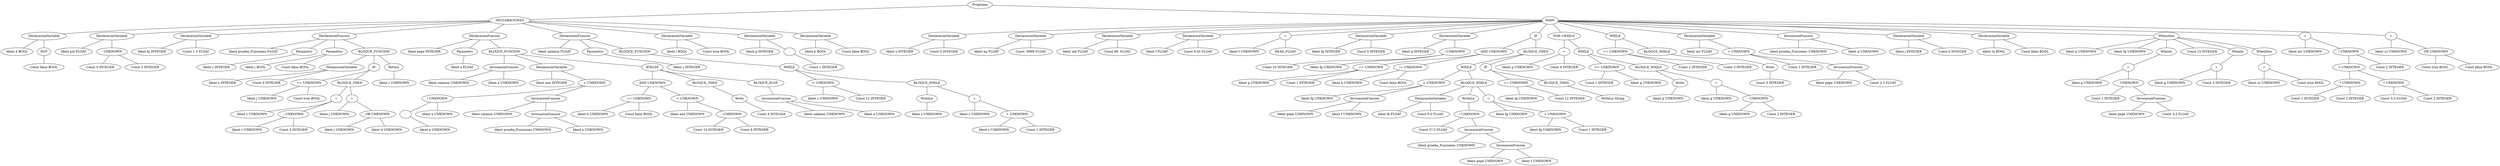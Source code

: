 graph G {1 [label="Programa"]
2 [label="DECLARACIONES"]
1 -- 2
3 [label="DeclaracionVariable"]
2 -- 3
4 [label="Ident d BOOL"]
3 -- 4
5 [label="NOT"]
3 -- 5
6 [label="Const false BOOL"]
5 -- 6
7 [label="DeclaracionVariable"]
2 -- 7
8 [label="Ident pol FLOAT"]
7 -- 8
9 [label="- UNKNOWN"]
7 -- 9
10 [label="Const 5 INTEGER"]
9 -- 10
11 [label="Const 2 INTEGER"]
9 -- 11
12 [label="DeclaracionVariable"]
2 -- 12
13 [label="Ident hj INTEGER"]
12 -- 13
14 [label="Const 1.3 FLOAT"]
12 -- 14
15 [label="DeclaracionFuncion"]
2 -- 15
16 [label="Ident prueba_Funciones FLOAT"]
15 -- 16
17 [label="Parametro"]
15 -- 17
18 [label="Ident c INTEGER"]
17 -- 18
19 [label="Parametro"]
15 -- 19
20 [label="Ident j BOOL"]
19 -- 20
21 [label="Const false BOOL"]
19 -- 21
22 [label="BLOQUE_FUNCION"]
15 -- 22
23 [label="DeclaracionVariable"]
22 -- 23
24 [label="Ident x INTEGER"]
23 -- 24
25 [label="Const 0 INTEGER"]
23 -- 25
26 [label="IF"]
22 -- 26
27 [label="== UNKNOWN"]
26 -- 27
28 [label="Ident j UNKNOWN"]
27 -- 28
29 [label="Const true BOOL"]
27 -- 29
30 [label="BLOQUE_THEN"]
26 -- 30
31 [label="="]
30 -- 31
32 [label="Ident c UNKNOWN"]
31 -- 32
33 [label="- UNKNOWN"]
31 -- 33
34 [label="Ident c UNKNOWN"]
33 -- 34
35 [label="Const 5 INTEGER"]
33 -- 35
36 [label="="]
30 -- 36
37 [label="Ident j UNKNOWN"]
36 -- 37
38 [label="OR UNKNOWN"]
36 -- 38
39 [label="Ident j UNKNOWN"]
38 -- 39
40 [label="Ident d UNKNOWN"]
38 -- 40
41 [label="Return"]
22 -- 41
42 [label="Ident c UNKNOWN"]
41 -- 42
43 [label="DeclaracionFuncion"]
2 -- 43
44 [label="Ident pepe INTEGER"]
43 -- 44
45 [label="Parametro"]
43 -- 45
46 [label="Ident a FLOAT"]
45 -- 46
47 [label="BLOQUE_FUNCION"]
43 -- 47
48 [label="InvocacionFuncion"]
47 -- 48
49 [label="Ident salamin UNKNOWN"]
48 -- 49
50 [label="Ident a UNKNOWN"]
48 -- 50
51 [label="DeclaracionVariable"]
47 -- 51
52 [label="Ident aux INTEGER"]
51 -- 52
53 [label="+ UNKNOWN"]
51 -- 53
54 [label="/ UNKNOWN"]
53 -- 54
55 [label="-"]
54 -- 55
56 [label="Ident p UNKNOWN"]
55 -- 56
57 [label="Ident a UNKNOWN"]
54 -- 57
58 [label="InvocacionFuncion"]
53 -- 58
59 [label="Ident salamin UNKNOWN"]
58 -- 59
60 [label="InvocacionFuncion"]
58 -- 60
61 [label="Ident prueba_Funciones UNKNOWN"]
60 -- 61
62 [label="Ident a UNKNOWN"]
60 -- 62
63 [label="IF/ELSE"]
47 -- 63
64 [label="AND UNKNOWN"]
63 -- 64
65 [label="== UNKNOWN"]
64 -- 65
66 [label="Ident b UNKNOWN"]
65 -- 66
67 [label="Const false BOOL"]
65 -- 67
68 [label="< UNKNOWN"]
64 -- 68
69 [label="Ident aux UNKNOWN"]
68 -- 69
70 [label="- UNKNOWN"]
68 -- 70
71 [label="Const 10 INTEGER"]
70 -- 71
72 [label="Const 8 INTEGER"]
70 -- 72
73 [label="BLOQUE_THEN"]
63 -- 73
74 [label="Write"]
73 -- 74
75 [label="Const 4 INTEGER"]
74 -- 75
76 [label="BLOQUE_ELSE"]
63 -- 76
77 [label="InvocacionFuncion"]
76 -- 77
78 [label="Ident salamin UNKNOWN"]
77 -- 78
79 [label="Ident a UNKNOWN"]
77 -- 79
80 [label="DeclaracionFuncion"]
2 -- 80
81 [label="Ident salamin FLOAT"]
80 -- 81
82 [label="Parametro"]
80 -- 82
83 [label="Ident z INTEGER"]
82 -- 83
84 [label="BLOQUE_FUNCION"]
80 -- 84
85 [label="WHILE"]
84 -- 85
86 [label="< UNKNOWN"]
85 -- 86
87 [label="Ident z UNKNOWN"]
86 -- 87
88 [label="Const 12 INTEGER"]
86 -- 88
89 [label="BLOQUE_WHILE"]
85 -- 89
90 [label="WriteLn"]
89 -- 90
91 [label="Ident z UNKNOWN"]
90 -- 91
92 [label="="]
89 -- 92
93 [label="Ident z UNKNOWN"]
92 -- 93
94 [label="+ UNKNOWN"]
92 -- 94
95 [label="Ident z UNKNOWN"]
94 -- 95
96 [label="Const 1 INTEGER"]
94 -- 96
97 [label="DeclaracionVariable"]
2 -- 97
98 [label="Ident l BOOL"]
97 -- 98
99 [label="Const true BOOL"]
97 -- 99
100 [label="DeclaracionVariable"]
2 -- 100
101 [label="Ident p INTEGER"]
100 -- 101
102 [label="-"]
100 -- 102
103 [label="Const 1 INTEGER"]
102 -- 103
104 [label="DeclaracionVariable"]
2 -- 104
105 [label="Ident b BOOL"]
104 -- 105
106 [label="Const false BOOL"]
104 -- 106
107 [label="MAIN"]
1 -- 107
108 [label="DeclaracionVariable"]
107 -- 108
109 [label="Ident x INTEGER"]
108 -- 109
110 [label="Const 0 INTEGER"]
108 -- 110
111 [label="DeclaracionVariable"]
107 -- 111
112 [label="Ident mj FLOAT"]
111 -- 112
113 [label="Const .9999 FLOAT"]
111 -- 113
114 [label="DeclaracionVariable"]
107 -- 114
115 [label="Ident mk FLOAT"]
114 -- 115
116 [label="Const 99. FLOAT"]
114 -- 116
117 [label="DeclaracionVariable"]
107 -- 117
118 [label="Ident f FLOAT"]
117 -- 118
119 [label="Const 0.45 FLOAT"]
117 -- 119
120 [label="="]
107 -- 120
121 [label="Ident f UNKNOWN"]
120 -- 121
122 [label="READ_FLOAT"]
120 -- 122
123 [label="DeclaracionVariable"]
107 -- 123
124 [label="Ident fg INTEGER"]
123 -- 124
125 [label="Const 0 INTEGER"]
123 -- 125
126 [label="DeclaracionVariable"]
107 -- 126
127 [label="Ident g INTEGER"]
126 -- 127
128 [label="/ UNKNOWN"]
126 -- 128
129 [label="Const 10 INTEGER"]
128 -- 129
130 [label="Ident fg UNKNOWN"]
128 -- 130
131 [label="IF"]
107 -- 131
132 [label="AND UNKNOWN"]
131 -- 132
133 [label="== UNKNOWN"]
132 -- 133
134 [label="Ident g UNKNOWN"]
133 -- 134
135 [label="Const 1 INTEGER"]
133 -- 135
136 [label="!= UNKNOWN"]
132 -- 136
137 [label="Ident b UNKNOWN"]
136 -- 137
138 [label="Const false BOOL"]
136 -- 138
139 [label="BLOQUE_THEN"]
131 -- 139
140 [label="WHILE"]
139 -- 140
141 [label="< UNKNOWN"]
140 -- 141
142 [label="Ident fg UNKNOWN"]
141 -- 142
143 [label="InvocacionFuncion"]
141 -- 143
144 [label="Ident pepe UNKNOWN"]
143 -- 144
145 [label="Ident f UNKNOWN"]
143 -- 145
146 [label="BLOQUE_WHILE"]
140 -- 146
147 [label="DeclaracionVariable"]
146 -- 147
148 [label="Ident lk FLOAT"]
147 -- 148
149 [label="Const 0.0 FLOAT"]
147 -- 149
150 [label="WriteLn"]
146 -- 150
151 [label="/ UNKNOWN"]
150 -- 151
152 [label="Const 37.5 FLOAT"]
151 -- 152
153 [label="InvocacionFuncion"]
151 -- 153
154 [label="Ident prueba_Funciones UNKNOWN"]
153 -- 154
155 [label="InvocacionFuncion"]
153 -- 155
156 [label="Ident pepe UNKNOWN"]
155 -- 156
157 [label="Ident f UNKNOWN"]
155 -- 157
158 [label="="]
146 -- 158
159 [label="Ident fg UNKNOWN"]
158 -- 159
160 [label="+ UNKNOWN"]
158 -- 160
161 [label="Ident fg UNKNOWN"]
160 -- 161
162 [label="Const 1 INTEGER"]
160 -- 162
163 [label="IF"]
139 -- 163
164 [label="== UNKNOWN"]
163 -- 164
165 [label="Ident fg UNKNOWN"]
164 -- 165
166 [label="Const 12 INTEGER"]
164 -- 166
167 [label="BLOQUE_THEN"]
163 -- 167
168 [label="WriteLn String"]
167 -- 168
169 [label="FOR->WHILE"]
107 -- 169
170 [label="="]
169 -- 170
171 [label="Ident g UNKNOWN"]
170 -- 171
172 [label="Const 6 INTEGER"]
170 -- 172
173 [label="WHILE"]
169 -- 173
174 [label="<= UNKNOWN"]
173 -- 174
175 [label="Const 1 INTEGER"]
174 -- 175
176 [label="Ident g UNKNOWN"]
174 -- 176
177 [label="BLOQUE_WHILE"]
173 -- 177
178 [label="Write"]
177 -- 178
179 [label="Ident g UNKNOWN"]
178 -- 179
180 [label="="]
177 -- 180
181 [label="Ident g UNKNOWN"]
180 -- 181
182 [label="- UNKNOWN"]
180 -- 182
183 [label="Ident g UNKNOWN"]
182 -- 183
184 [label="Const 2 INTEGER"]
182 -- 184
185 [label="WHILE"]
107 -- 185
186 [label="== UNKNOWN"]
185 -- 186
187 [label="Const 2 INTEGER"]
186 -- 187
188 [label="Const 3 INTEGER"]
186 -- 188
189 [label="BLOQUE_WHILE"]
185 -- 189
190 [label="Write"]
189 -- 190
191 [label="Const 5 INTEGER"]
190 -- 191
192 [label="DeclaracionVariable"]
107 -- 192
193 [label="Ident inv FLOAT"]
192 -- 193
194 [label="+ UNKNOWN"]
192 -- 194
195 [label="Const 1 INTEGER"]
194 -- 195
196 [label="InvocacionFuncion"]
194 -- 196
197 [label="Ident pepe UNKNOWN"]
196 -- 197
198 [label="Const 2.3 FLOAT"]
196 -- 198
199 [label="InvocacionFuncion"]
107 -- 199
200 [label="Ident prueba_Funciones UNKNOWN"]
199 -- 200
201 [label="Ident g UNKNOWN"]
199 -- 201
202 [label="DeclaracionVariable"]
107 -- 202
203 [label="Ident j INTEGER"]
202 -- 203
204 [label="Const 0 INTEGER"]
202 -- 204
205 [label="DeclaracionVariable"]
107 -- 205
206 [label="Ident zz BOOL"]
205 -- 206
207 [label="Const false BOOL"]
205 -- 207
208 [label="When/else"]
107 -- 208
209 [label="Ident g UNKNOWN"]
208 -- 209
210 [label="Ident fg UNKNOWN"]
208 -- 210
211 [label="WhenIs"]
208 -- 211
212 [label="="]
211 -- 212
213 [label="Ident g UNKNOWN"]
212 -- 213
214 [label="- UNKNOWN"]
212 -- 214
215 [label="Const 1 INTEGER"]
214 -- 215
216 [label="InvocacionFuncion"]
214 -- 216
217 [label="Ident pepe UNKNOWN"]
216 -- 217
218 [label="Const 5.2 FLOAT"]
216 -- 218
219 [label="Const 15 INTEGER"]
208 -- 219
220 [label="WhenIs"]
208 -- 220
221 [label="="]
220 -- 221
222 [label="Ident g UNKNOWN"]
221 -- 222
223 [label="Const 3 INTEGER"]
221 -- 223
224 [label="WhenElse"]
208 -- 224
225 [label="="]
224 -- 225
226 [label="Ident zz UNKNOWN"]
225 -- 226
227 [label="Const true BOOL"]
225 -- 227
228 [label="="]
107 -- 228
229 [label="Ident inv UNKNOWN"]
228 -- 229
230 [label="/ UNKNOWN"]
228 -- 230
231 [label="+ UNKNOWN"]
230 -- 231
232 [label="* UNKNOWN"]
231 -- 232
233 [label="Const 1 INTEGER"]
232 -- 233
234 [label="Const 2 INTEGER"]
232 -- 234
235 [label="* UNKNOWN"]
231 -- 235
236 [label="Const 3.5 FLOAT"]
235 -- 236
237 [label="Const 2 INTEGER"]
235 -- 237
238 [label="Const 2 INTEGER"]
230 -- 238
239 [label="="]
107 -- 239
240 [label="Ident zz UNKNOWN"]
239 -- 240
241 [label="OR UNKNOWN"]
239 -- 241
242 [label="Const true BOOL"]
241 -- 242
243 [label="Const false BOOL"]
241 -- 243
}
